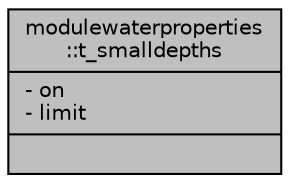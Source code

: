 digraph "modulewaterproperties::t_smalldepths"
{
 // LATEX_PDF_SIZE
  edge [fontname="Helvetica",fontsize="10",labelfontname="Helvetica",labelfontsize="10"];
  node [fontname="Helvetica",fontsize="10",shape=record];
  Node1 [label="{modulewaterproperties\l::t_smalldepths\n|- on\l- limit\l|}",height=0.2,width=0.4,color="black", fillcolor="grey75", style="filled", fontcolor="black",tooltip=" "];
}
